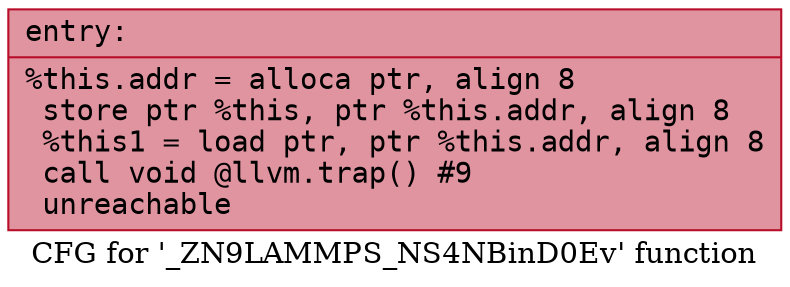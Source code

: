 digraph "CFG for '_ZN9LAMMPS_NS4NBinD0Ev' function" {
	label="CFG for '_ZN9LAMMPS_NS4NBinD0Ev' function";

	Node0x55878bc25750 [shape=record,color="#b70d28ff", style=filled, fillcolor="#b70d2870" fontname="Courier",label="{entry:\l|  %this.addr = alloca ptr, align 8\l  store ptr %this, ptr %this.addr, align 8\l  %this1 = load ptr, ptr %this.addr, align 8\l  call void @llvm.trap() #9\l  unreachable\l}"];
}
